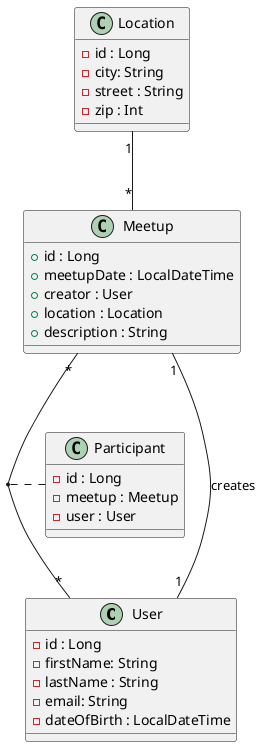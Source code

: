 @startuml
class User {
    - id : Long
    - firstName: String
    - lastName : String
    - email: String
    - dateOfBirth : LocalDateTime
}
class Meetup {
    + id : Long
    + meetupDate : LocalDateTime
    + creator : User
    + location : Location
    + description : String
}

class Location {
    - id : Long
    - city: String
    - street : String
    - zip : Int
}

class Participant {
    - id : Long
    - meetup : Meetup
    - user : User
}



Location "1"--"*" Meetup : ""
Meetup "1"--"1" User : "creates"
Meetup "*"--"*" User : ""
(User, Meetup) .. Participant

@enduml